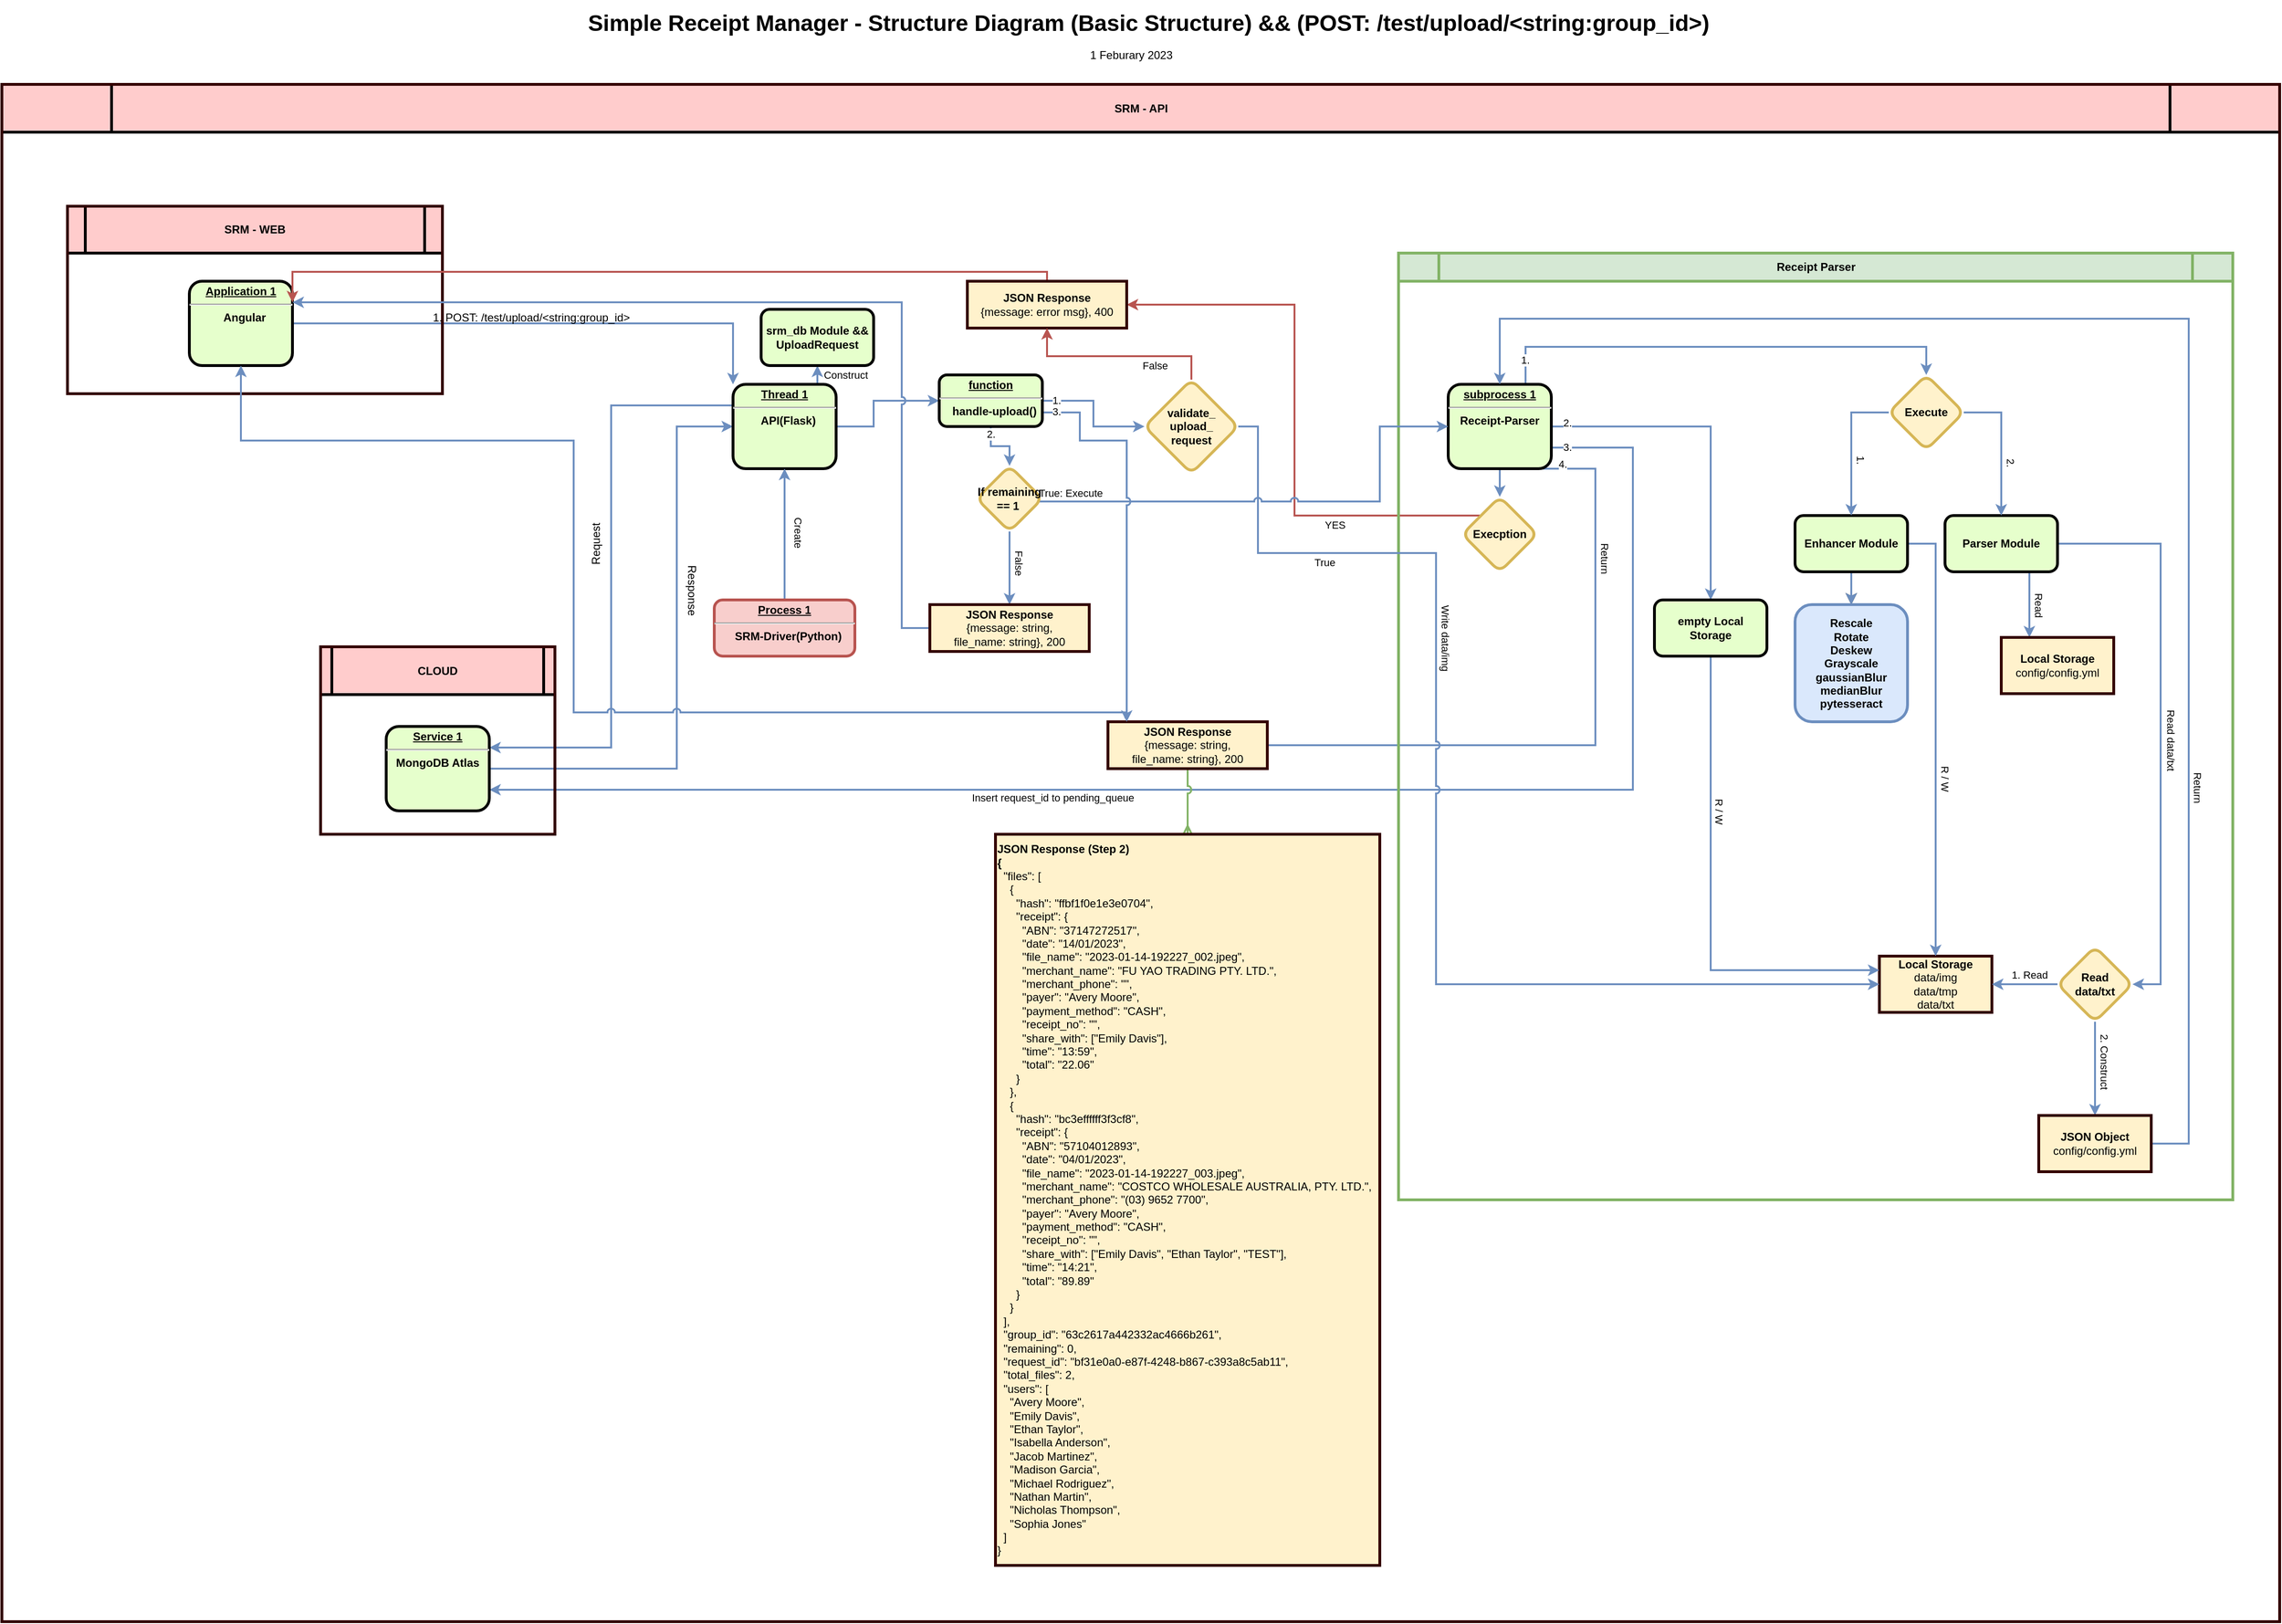 <mxfile version="20.8.10" type="device"><diagram name="Page-1" id="c7558073-3199-34d8-9f00-42111426c3f3"><mxGraphModel dx="3440" dy="1831" grid="1" gridSize="10" guides="1" tooltips="1" connect="1" arrows="1" fold="1" page="1" pageScale="1" pageWidth="1169" pageHeight="827" background="none" math="0" shadow="0"><root><mxCell id="0"/><mxCell id="1" parent="0"/><mxCell id="5" value="SRM - WEB" style="shape=process;whiteSpace=wrap;align=center;verticalAlign=middle;size=0.048;fontStyle=1;strokeWidth=3;fillColor=#FFCCCC" parent="1" vertex="1"><mxGeometry x="20.0" y="390" width="400" height="50" as="geometry"/></mxCell><mxCell id="q2nOmO3v1_4yo8boh6Lj-98" value="SRM - API" style="shape=process;whiteSpace=wrap;align=center;verticalAlign=middle;size=0.048;fontStyle=1;strokeWidth=3;fillColor=#FFCCCC" parent="1" vertex="1"><mxGeometry x="-50" y="260" width="2430" height="51" as="geometry"/></mxCell><mxCell id="q2nOmO3v1_4yo8boh6Lj-163" style="edgeStyle=orthogonalEdgeStyle;rounded=0;orthogonalLoop=1;jettySize=auto;html=1;exitX=0;exitY=0.25;exitDx=0;exitDy=0;entryX=1;entryY=0.25;entryDx=0;entryDy=0;strokeWidth=2;endArrow=classic;endFill=1;fillColor=#dae8fc;strokeColor=#6c8ebf;" parent="1" source="q2nOmO3v1_4yo8boh6Lj-99" target="q2nOmO3v1_4yo8boh6Lj-113" edge="1"><mxGeometry relative="1" as="geometry"/></mxCell><mxCell id="q2nOmO3v1_4yo8boh6Lj-164" style="edgeStyle=orthogonalEdgeStyle;rounded=0;orthogonalLoop=1;jettySize=auto;html=1;entryX=1;entryY=0.5;entryDx=0;entryDy=0;strokeWidth=2;endArrow=none;endFill=0;startArrow=classic;startFill=1;fillColor=#dae8fc;strokeColor=#6c8ebf;" parent="1" source="q2nOmO3v1_4yo8boh6Lj-99" target="q2nOmO3v1_4yo8boh6Lj-113" edge="1"><mxGeometry relative="1" as="geometry"><Array as="points"><mxPoint x="670" y="625"/><mxPoint x="670" y="990"/></Array></mxGeometry></mxCell><mxCell id="CWNgoZiyaP6U-eQjeYsP-79" style="edgeStyle=orthogonalEdgeStyle;rounded=0;jumpStyle=arc;orthogonalLoop=1;jettySize=auto;html=1;entryX=0;entryY=0.5;entryDx=0;entryDy=0;strokeWidth=2;endArrow=classic;endFill=1;fillColor=#dae8fc;strokeColor=#6c8ebf;" edge="1" parent="1" source="q2nOmO3v1_4yo8boh6Lj-99" target="CWNgoZiyaP6U-eQjeYsP-78"><mxGeometry relative="1" as="geometry"><Array as="points"><mxPoint x="880" y="625"/><mxPoint x="880" y="598"/></Array></mxGeometry></mxCell><mxCell id="CWNgoZiyaP6U-eQjeYsP-92" style="edgeStyle=orthogonalEdgeStyle;rounded=0;jumpStyle=arc;orthogonalLoop=1;jettySize=auto;html=1;entryX=0.5;entryY=1;entryDx=0;entryDy=0;strokeWidth=2;endArrow=classic;endFill=1;fillColor=#dae8fc;strokeColor=#6c8ebf;" edge="1" parent="1" source="q2nOmO3v1_4yo8boh6Lj-99" target="CWNgoZiyaP6U-eQjeYsP-91"><mxGeometry relative="1" as="geometry"><Array as="points"><mxPoint x="820" y="560"/></Array></mxGeometry></mxCell><mxCell id="CWNgoZiyaP6U-eQjeYsP-93" value="Construct" style="edgeLabel;html=1;align=center;verticalAlign=middle;resizable=0;points=[];" vertex="1" connectable="0" parent="CWNgoZiyaP6U-eQjeYsP-92"><mxGeometry x="0.218" y="4" relative="1" as="geometry"><mxPoint x="34" y="2" as="offset"/></mxGeometry></mxCell><mxCell id="q2nOmO3v1_4yo8boh6Lj-99" value="&lt;p style=&quot;margin: 0px; margin-top: 4px; text-align: center; text-decoration: underline;&quot;&gt;&lt;strong&gt;Thread 1&lt;br&gt;&lt;/strong&gt;&lt;/p&gt;&lt;hr&gt;&lt;p style=&quot;margin: 0px; margin-left: 8px;&quot;&gt;API(Flask)&lt;/p&gt;" style="verticalAlign=middle;align=center;overflow=fill;fontSize=12;fontFamily=Helvetica;html=1;rounded=1;fontStyle=1;strokeWidth=3;fillColor=#E6FFCC" parent="1" vertex="1"><mxGeometry x="730" y="580" width="110" height="90" as="geometry"/></mxCell><mxCell id="q2nOmO3v1_4yo8boh6Lj-152" value="" style="edgeStyle=orthogonalEdgeStyle;rounded=0;orthogonalLoop=1;jettySize=auto;html=1;strokeWidth=2;endArrow=classic;endFill=1;fillColor=#dae8fc;strokeColor=#6c8ebf;" parent="1" source="q2nOmO3v1_4yo8boh6Lj-100" target="q2nOmO3v1_4yo8boh6Lj-151" edge="1"><mxGeometry relative="1" as="geometry"/></mxCell><mxCell id="q2nOmO3v1_4yo8boh6Lj-186" style="edgeStyle=orthogonalEdgeStyle;rounded=0;orthogonalLoop=1;jettySize=auto;html=1;exitX=0.75;exitY=0;exitDx=0;exitDy=0;strokeWidth=2;startArrow=none;startFill=0;endArrow=classic;endFill=1;fillColor=#dae8fc;strokeColor=#6c8ebf;" parent="1" source="q2nOmO3v1_4yo8boh6Lj-100" target="CWNgoZiyaP6U-eQjeYsP-10" edge="1"><mxGeometry relative="1" as="geometry"><Array as="points"><mxPoint x="1576" y="540"/><mxPoint x="2003" y="540"/></Array></mxGeometry></mxCell><mxCell id="q2nOmO3v1_4yo8boh6Lj-190" value="1." style="edgeLabel;html=1;align=center;verticalAlign=middle;resizable=0;points=[];rotation=90;" parent="q2nOmO3v1_4yo8boh6Lj-186" vertex="1" connectable="0"><mxGeometry x="0.012" y="-2" relative="1" as="geometry"><mxPoint x="146" y="118" as="offset"/></mxGeometry></mxCell><mxCell id="CWNgoZiyaP6U-eQjeYsP-65" value="1." style="edgeLabel;html=1;align=center;verticalAlign=middle;resizable=0;points=[];" vertex="1" connectable="0" parent="q2nOmO3v1_4yo8boh6Lj-186"><mxGeometry x="-0.895" y="1" relative="1" as="geometry"><mxPoint as="offset"/></mxGeometry></mxCell><mxCell id="CWNgoZiyaP6U-eQjeYsP-20" style="edgeStyle=orthogonalEdgeStyle;rounded=0;jumpStyle=arc;orthogonalLoop=1;jettySize=auto;html=1;entryX=0.5;entryY=0;entryDx=0;entryDy=0;strokeWidth=2;fillColor=#dae8fc;strokeColor=#6c8ebf;" edge="1" parent="1" source="q2nOmO3v1_4yo8boh6Lj-100" target="q2nOmO3v1_4yo8boh6Lj-166"><mxGeometry relative="1" as="geometry"/></mxCell><mxCell id="CWNgoZiyaP6U-eQjeYsP-64" value="2." style="edgeLabel;html=1;align=center;verticalAlign=middle;resizable=0;points=[];" vertex="1" connectable="0" parent="CWNgoZiyaP6U-eQjeYsP-20"><mxGeometry x="-0.901" y="4" relative="1" as="geometry"><mxPoint x="-1" as="offset"/></mxGeometry></mxCell><mxCell id="CWNgoZiyaP6U-eQjeYsP-61" style="edgeStyle=orthogonalEdgeStyle;rounded=0;jumpStyle=arc;orthogonalLoop=1;jettySize=auto;html=1;exitX=1;exitY=0.75;exitDx=0;exitDy=0;entryX=1;entryY=0.75;entryDx=0;entryDy=0;strokeWidth=2;fillColor=#dae8fc;strokeColor=#6c8ebf;" edge="1" parent="1" source="q2nOmO3v1_4yo8boh6Lj-100" target="q2nOmO3v1_4yo8boh6Lj-113"><mxGeometry relative="1" as="geometry"><Array as="points"><mxPoint x="1690" y="648"/><mxPoint x="1690" y="1013"/></Array></mxGeometry></mxCell><mxCell id="CWNgoZiyaP6U-eQjeYsP-62" value="Insert request_id to pending_queue" style="edgeLabel;html=1;align=center;verticalAlign=middle;resizable=0;points=[];" vertex="1" connectable="0" parent="CWNgoZiyaP6U-eQjeYsP-61"><mxGeometry x="0.157" y="1" relative="1" as="geometry"><mxPoint x="-104" y="7" as="offset"/></mxGeometry></mxCell><mxCell id="CWNgoZiyaP6U-eQjeYsP-63" value="3." style="edgeLabel;html=1;align=center;verticalAlign=middle;resizable=0;points=[];" vertex="1" connectable="0" parent="CWNgoZiyaP6U-eQjeYsP-61"><mxGeometry x="-0.987" y="2" relative="1" as="geometry"><mxPoint x="6" y="1" as="offset"/></mxGeometry></mxCell><mxCell id="CWNgoZiyaP6U-eQjeYsP-68" style="edgeStyle=orthogonalEdgeStyle;rounded=0;jumpStyle=arc;orthogonalLoop=1;jettySize=auto;html=1;exitX=0.75;exitY=1;exitDx=0;exitDy=0;entryX=1;entryY=0.5;entryDx=0;entryDy=0;strokeWidth=2;fillColor=#dae8fc;strokeColor=#6c8ebf;endArrow=none;endFill=0;" edge="1" parent="1" source="q2nOmO3v1_4yo8boh6Lj-100" target="CWNgoZiyaP6U-eQjeYsP-67"><mxGeometry relative="1" as="geometry"><Array as="points"><mxPoint x="1650" y="670"/><mxPoint x="1650" y="965"/></Array></mxGeometry></mxCell><mxCell id="CWNgoZiyaP6U-eQjeYsP-69" value="4." style="edgeLabel;html=1;align=center;verticalAlign=middle;resizable=0;points=[];" vertex="1" connectable="0" parent="CWNgoZiyaP6U-eQjeYsP-68"><mxGeometry x="-0.916" y="4" relative="1" as="geometry"><mxPoint x="9" y="-1" as="offset"/></mxGeometry></mxCell><mxCell id="CWNgoZiyaP6U-eQjeYsP-85" value="Return" style="edgeLabel;html=1;align=center;verticalAlign=middle;resizable=0;points=[];rotation=90;" vertex="1" connectable="0" parent="CWNgoZiyaP6U-eQjeYsP-68"><mxGeometry x="-0.529" y="-1" relative="1" as="geometry"><mxPoint x="11" as="offset"/></mxGeometry></mxCell><mxCell id="q2nOmO3v1_4yo8boh6Lj-100" value="&lt;p style=&quot;margin: 0px; margin-top: 4px; text-align: center; text-decoration: underline;&quot;&gt;&lt;strong&gt;subprocess 1&lt;br&gt;&lt;/strong&gt;&lt;/p&gt;&lt;hr&gt;Receipt-Parser&lt;p style=&quot;margin: 0px; margin-left: 8px;&quot;&gt;&lt;br&gt;&lt;/p&gt;" style="verticalAlign=middle;align=center;overflow=fill;fontSize=12;fontFamily=Helvetica;html=1;rounded=1;fontStyle=1;strokeWidth=3;fillColor=#E6FFCC" parent="1" vertex="1"><mxGeometry x="1493" y="580" width="110" height="90" as="geometry"/></mxCell><mxCell id="CWNgoZiyaP6U-eQjeYsP-48" style="edgeStyle=orthogonalEdgeStyle;rounded=0;jumpStyle=arc;orthogonalLoop=1;jettySize=auto;html=1;entryX=0.5;entryY=1;entryDx=0;entryDy=0;strokeWidth=2;fillColor=#dae8fc;strokeColor=#6c8ebf;" edge="1" parent="1" source="q2nOmO3v1_4yo8boh6Lj-101" target="q2nOmO3v1_4yo8boh6Lj-99"><mxGeometry relative="1" as="geometry"/></mxCell><mxCell id="CWNgoZiyaP6U-eQjeYsP-49" value="Create" style="edgeLabel;html=1;align=center;verticalAlign=middle;resizable=0;points=[];rotation=90;" vertex="1" connectable="0" parent="CWNgoZiyaP6U-eQjeYsP-48"><mxGeometry x="0.104" y="-3" relative="1" as="geometry"><mxPoint x="12" y="5" as="offset"/></mxGeometry></mxCell><mxCell id="q2nOmO3v1_4yo8boh6Lj-101" value="&lt;p style=&quot;margin: 0px; margin-top: 4px; text-align: center; text-decoration: underline;&quot;&gt;&lt;strong&gt;Process 1&lt;br&gt;&lt;/strong&gt;&lt;/p&gt;&lt;hr&gt;&lt;p style=&quot;margin: 0px; margin-left: 8px;&quot;&gt;SRM-&lt;span style=&quot;background-color: initial;&quot;&gt;Driver(Python)&lt;/span&gt;&lt;/p&gt;" style="verticalAlign=middle;align=center;overflow=fill;fontSize=12;fontFamily=Helvetica;html=1;rounded=1;fontStyle=1;strokeWidth=3;fillColor=#f8cecc;strokeColor=#b85450;" parent="1" vertex="1"><mxGeometry x="710" y="810" width="150" height="60" as="geometry"/></mxCell><mxCell id="q2nOmO3v1_4yo8boh6Lj-111" value="CLOUD" style="shape=process;whiteSpace=wrap;align=center;verticalAlign=middle;size=0.048;fontStyle=1;strokeWidth=3;fillColor=#FFCCCC" parent="1" vertex="1"><mxGeometry x="290" y="860" width="250" height="51" as="geometry"/></mxCell><mxCell id="q2nOmO3v1_4yo8boh6Lj-113" value="&lt;p style=&quot;margin: 0px; margin-top: 4px; text-align: center; text-decoration: underline;&quot;&gt;&lt;strong&gt;Service 1&lt;br&gt;&lt;/strong&gt;&lt;/p&gt;&lt;hr&gt;MongoDB Atlas&lt;p style=&quot;margin: 0px; margin-left: 8px;&quot;&gt;&lt;br&gt;&lt;/p&gt;" style="verticalAlign=middle;align=center;overflow=fill;fontSize=12;fontFamily=Helvetica;html=1;rounded=1;fontStyle=1;strokeWidth=3;fillColor=#E6FFCC" parent="1" vertex="1"><mxGeometry x="360" y="945" width="110" height="90" as="geometry"/></mxCell><mxCell id="q2nOmO3v1_4yo8boh6Lj-120" value="Request" style="text;spacingTop=-5;align=center;rotation=-90;" parent="1" vertex="1"><mxGeometry x="570" y="740.0" width="30" height="20" as="geometry"/></mxCell><mxCell id="q2nOmO3v1_4yo8boh6Lj-121" value="Response" style="text;spacingTop=-5;align=center;rotation=90;" parent="1" vertex="1"><mxGeometry x="670" y="790.0" width="30" height="20" as="geometry"/></mxCell><mxCell id="q2nOmO3v1_4yo8boh6Lj-128" value="Local Storage&lt;br&gt;&lt;span style=&quot;font-weight: normal;&quot;&gt;data/img&lt;br&gt;data/tmp&lt;br&gt;data/txt&lt;/span&gt;" style="whiteSpace=wrap;html=1;fillColor=#fff2cc;rounded=0;fontStyle=1;strokeWidth=3;strokeColor=#330000;" parent="1" vertex="1"><mxGeometry x="1953" y="1190" width="120" height="60" as="geometry"/></mxCell><mxCell id="q2nOmO3v1_4yo8boh6Lj-132" style="edgeStyle=orthogonalEdgeStyle;rounded=0;orthogonalLoop=1;jettySize=auto;html=1;entryX=0;entryY=0;entryDx=0;entryDy=0;strokeWidth=2;fillColor=#dae8fc;strokeColor=#6c8ebf;" parent="1" source="q2nOmO3v1_4yo8boh6Lj-131" target="q2nOmO3v1_4yo8boh6Lj-99" edge="1"><mxGeometry relative="1" as="geometry"><Array as="points"><mxPoint x="730" y="515"/></Array></mxGeometry></mxCell><mxCell id="q2nOmO3v1_4yo8boh6Lj-131" value="&lt;p style=&quot;margin: 0px; margin-top: 4px; text-align: center; text-decoration: underline;&quot;&gt;&lt;strong&gt;Application 1&lt;br&gt;&lt;/strong&gt;&lt;/p&gt;&lt;hr&gt;&lt;p style=&quot;margin: 0px; margin-left: 8px;&quot;&gt;Angular&lt;/p&gt;" style="verticalAlign=middle;align=center;overflow=fill;fontSize=12;fontFamily=Helvetica;html=1;rounded=1;fontStyle=1;strokeWidth=3;fillColor=#E6FFCC" parent="1" vertex="1"><mxGeometry x="150" y="470" width="110" height="90" as="geometry"/></mxCell><mxCell id="q2nOmO3v1_4yo8boh6Lj-140" value="" style="rounded=0;whiteSpace=wrap;html=1;strokeColor=#330000;strokeWidth=3;fillColor=none;" parent="1" vertex="1"><mxGeometry x="20" y="390" width="400" height="200" as="geometry"/></mxCell><mxCell id="q2nOmO3v1_4yo8boh6Lj-141" value="" style="rounded=0;whiteSpace=wrap;html=1;strokeColor=#330000;strokeWidth=3;fillColor=none;" parent="1" vertex="1"><mxGeometry x="-50" y="260" width="2430" height="1640" as="geometry"/></mxCell><mxCell id="q2nOmO3v1_4yo8boh6Lj-142" value="" style="rounded=0;whiteSpace=wrap;html=1;strokeColor=#330000;strokeWidth=3;fillColor=none;" parent="1" vertex="1"><mxGeometry x="290" y="860" width="250" height="200" as="geometry"/></mxCell><mxCell id="q2nOmO3v1_4yo8boh6Lj-143" value="Simple Receipt Manager - Structure Diagram (Basic Structure) &amp;amp;&amp;amp; (POST: /test/upload/&amp;lt;string:group_id&amp;gt;)" style="text;strokeColor=none;fillColor=none;html=1;fontSize=24;fontStyle=1;verticalAlign=middle;align=center;rounded=0;strokeWidth=3;" parent="1" vertex="1"><mxGeometry x="520" y="170" width="1305" height="50" as="geometry"/></mxCell><mxCell id="q2nOmO3v1_4yo8boh6Lj-144" value="1 Feburary 2023" style="text;spacingTop=-5;align=center;rotation=0;" parent="1" vertex="1"><mxGeometry x="1050" y="220" width="210" height="20" as="geometry"/></mxCell><mxCell id="q2nOmO3v1_4yo8boh6Lj-146" value="1. POST: /test/upload/&lt;string:group_id&gt;" style="text;spacingTop=-5;align=center" parent="1" vertex="1"><mxGeometry x="500" y="500.0" width="30" height="20" as="geometry"/></mxCell><mxCell id="CWNgoZiyaP6U-eQjeYsP-24" style="edgeStyle=orthogonalEdgeStyle;rounded=0;jumpStyle=arc;orthogonalLoop=1;jettySize=auto;html=1;exitX=0;exitY=0;exitDx=0;exitDy=0;entryX=1;entryY=0.5;entryDx=0;entryDy=0;strokeWidth=2;fillColor=#f8cecc;strokeColor=#b85450;" edge="1" parent="1" source="q2nOmO3v1_4yo8boh6Lj-151" target="CWNgoZiyaP6U-eQjeYsP-23"><mxGeometry relative="1" as="geometry"/></mxCell><mxCell id="CWNgoZiyaP6U-eQjeYsP-25" value="YES" style="edgeLabel;html=1;align=center;verticalAlign=middle;resizable=0;points=[];rotation=0;" vertex="1" connectable="0" parent="CWNgoZiyaP6U-eQjeYsP-24"><mxGeometry x="-0.667" y="-2" relative="1" as="geometry"><mxPoint x="-56" y="12" as="offset"/></mxGeometry></mxCell><mxCell id="q2nOmO3v1_4yo8boh6Lj-151" value="Execption" style="rhombus;whiteSpace=wrap;html=1;fillColor=#fff2cc;rounded=1;fontStyle=1;strokeWidth=3;strokeColor=#d6b656;" parent="1" vertex="1"><mxGeometry x="1508" y="700" width="80" height="80" as="geometry"/></mxCell><mxCell id="CWNgoZiyaP6U-eQjeYsP-59" style="edgeStyle=orthogonalEdgeStyle;rounded=0;jumpStyle=arc;orthogonalLoop=1;jettySize=auto;html=1;entryX=0;entryY=0.25;entryDx=0;entryDy=0;strokeWidth=2;fillColor=#dae8fc;strokeColor=#6c8ebf;" edge="1" parent="1" source="q2nOmO3v1_4yo8boh6Lj-166" target="q2nOmO3v1_4yo8boh6Lj-128"><mxGeometry relative="1" as="geometry"><Array as="points"><mxPoint x="1773" y="1205"/></Array></mxGeometry></mxCell><mxCell id="q2nOmO3v1_4yo8boh6Lj-166" value="empty Local Storage" style="whiteSpace=wrap;html=1;fillColor=#E6FFCC;rounded=1;fontStyle=1;strokeWidth=3;" parent="1" vertex="1"><mxGeometry x="1713" y="810" width="120" height="60" as="geometry"/></mxCell><mxCell id="q2nOmO3v1_4yo8boh6Lj-180" value="" style="edgeStyle=orthogonalEdgeStyle;rounded=0;orthogonalLoop=1;jettySize=auto;html=1;strokeWidth=2;startArrow=none;startFill=0;endArrow=classic;endFill=1;" parent="1" source="q2nOmO3v1_4yo8boh6Lj-175" target="q2nOmO3v1_4yo8boh6Lj-179" edge="1"><mxGeometry relative="1" as="geometry"/></mxCell><mxCell id="q2nOmO3v1_4yo8boh6Lj-203" value="" style="edgeStyle=orthogonalEdgeStyle;rounded=0;orthogonalLoop=1;jettySize=auto;html=1;strokeWidth=2;startArrow=none;startFill=0;endArrow=classic;endFill=1;fillColor=#dae8fc;strokeColor=#6c8ebf;" parent="1" source="q2nOmO3v1_4yo8boh6Lj-175" target="q2nOmO3v1_4yo8boh6Lj-179" edge="1"><mxGeometry relative="1" as="geometry"/></mxCell><mxCell id="XpoE5LcMATDROXl87Rio-6" style="edgeStyle=orthogonalEdgeStyle;rounded=0;orthogonalLoop=1;jettySize=auto;html=1;exitX=1;exitY=0.5;exitDx=0;exitDy=0;entryX=0.5;entryY=0;entryDx=0;entryDy=0;strokeWidth=2;fillColor=#dae8fc;strokeColor=#6c8ebf;" parent="1" source="q2nOmO3v1_4yo8boh6Lj-175" target="q2nOmO3v1_4yo8boh6Lj-128" edge="1"><mxGeometry relative="1" as="geometry"/></mxCell><mxCell id="q2nOmO3v1_4yo8boh6Lj-175" value="Enhancer Module" style="whiteSpace=wrap;html=1;fillColor=#E6FFCC;rounded=1;fontStyle=1;strokeWidth=3;" parent="1" vertex="1"><mxGeometry x="1863" y="720" width="120" height="60" as="geometry"/></mxCell><mxCell id="q2nOmO3v1_4yo8boh6Lj-179" value="Rescale&lt;br&gt;Rotate&lt;br&gt;Deskew&lt;br&gt;Grayscale&lt;br&gt;gaussianBlur&lt;br&gt;medianBlur&lt;br&gt;pytesseract" style="whiteSpace=wrap;html=1;fillColor=#dae8fc;rounded=1;fontStyle=1;strokeWidth=3;strokeColor=#6c8ebf;" parent="1" vertex="1"><mxGeometry x="1863" y="815" width="120" height="125" as="geometry"/></mxCell><mxCell id="q2nOmO3v1_4yo8boh6Lj-197" style="edgeStyle=orthogonalEdgeStyle;rounded=0;orthogonalLoop=1;jettySize=auto;html=1;exitX=0.75;exitY=1;exitDx=0;exitDy=0;entryX=0.25;entryY=0;entryDx=0;entryDy=0;strokeWidth=2;startArrow=none;startFill=0;endArrow=classic;endFill=1;fillColor=#dae8fc;strokeColor=#6c8ebf;" parent="1" source="q2nOmO3v1_4yo8boh6Lj-183" target="q2nOmO3v1_4yo8boh6Lj-193" edge="1"><mxGeometry relative="1" as="geometry"/></mxCell><mxCell id="q2nOmO3v1_4yo8boh6Lj-198" value="Read" style="edgeLabel;html=1;align=center;verticalAlign=middle;resizable=0;points=[];rotation=90;" parent="q2nOmO3v1_4yo8boh6Lj-197" vertex="1" connectable="0"><mxGeometry x="-0.058" relative="1" as="geometry"><mxPoint x="10" y="2" as="offset"/></mxGeometry></mxCell><mxCell id="XpoE5LcMATDROXl87Rio-7" style="edgeStyle=orthogonalEdgeStyle;rounded=0;orthogonalLoop=1;jettySize=auto;html=1;entryX=1;entryY=0.5;entryDx=0;entryDy=0;strokeWidth=2;fillColor=#dae8fc;strokeColor=#6c8ebf;" parent="1" source="q2nOmO3v1_4yo8boh6Lj-183" target="CWNgoZiyaP6U-eQjeYsP-6" edge="1"><mxGeometry relative="1" as="geometry"><Array as="points"><mxPoint x="2253" y="750"/><mxPoint x="2253" y="1220"/></Array></mxGeometry></mxCell><mxCell id="q2nOmO3v1_4yo8boh6Lj-183" value="Parser Module" style="whiteSpace=wrap;html=1;fillColor=#E6FFCC;rounded=1;fontStyle=1;strokeWidth=3;" parent="1" vertex="1"><mxGeometry x="2023" y="720" width="120" height="60" as="geometry"/></mxCell><mxCell id="q2nOmO3v1_4yo8boh6Lj-192" value="Receipt Parser" style="shape=process;whiteSpace=wrap;align=center;verticalAlign=middle;size=0.048;fontStyle=1;strokeWidth=3;fillColor=#d5e8d4;strokeColor=#82b366;" parent="1" vertex="1"><mxGeometry x="1440" y="440" width="890" height="30" as="geometry"/></mxCell><mxCell id="q2nOmO3v1_4yo8boh6Lj-193" value="Local Storage&lt;br&gt;&lt;span style=&quot;font-weight: 400;&quot;&gt;config/config.yml&lt;/span&gt;" style="whiteSpace=wrap;html=1;fillColor=#fff2cc;rounded=0;fontStyle=1;strokeWidth=3;strokeColor=#330000;" parent="1" vertex="1"><mxGeometry x="2083" y="850" width="120" height="60" as="geometry"/></mxCell><mxCell id="q2nOmO3v1_4yo8boh6Lj-201" value="R / W" style="edgeLabel;html=1;align=center;verticalAlign=middle;resizable=0;points=[];rotation=90;" parent="1" vertex="1" connectable="0"><mxGeometry x="2023" y="1000" as="geometry"/></mxCell><mxCell id="q2nOmO3v1_4yo8boh6Lj-204" value="" style="rounded=0;whiteSpace=wrap;html=1;strokeColor=#82b366;strokeWidth=3;fillColor=none;" parent="1" vertex="1"><mxGeometry x="1440" y="440" width="890" height="1010" as="geometry"/></mxCell><mxCell id="XpoE5LcMATDROXl87Rio-8" value="Read data/txt" style="edgeLabel;html=1;align=center;verticalAlign=middle;resizable=0;points=[];rotation=90;" parent="1" vertex="1" connectable="0"><mxGeometry x="2263" y="967" as="geometry"><mxPoint x="-8" y="-1.0" as="offset"/></mxGeometry></mxCell><mxCell id="CWNgoZiyaP6U-eQjeYsP-7" style="edgeStyle=orthogonalEdgeStyle;rounded=0;orthogonalLoop=1;jettySize=auto;html=1;entryX=1;entryY=0.5;entryDx=0;entryDy=0;fillColor=#dae8fc;strokeColor=#6c8ebf;strokeWidth=2;" edge="1" parent="1" source="CWNgoZiyaP6U-eQjeYsP-6" target="q2nOmO3v1_4yo8boh6Lj-128"><mxGeometry relative="1" as="geometry"/></mxCell><mxCell id="CWNgoZiyaP6U-eQjeYsP-8" value="1. Read" style="edgeLabel;html=1;align=center;verticalAlign=middle;resizable=0;points=[];" vertex="1" connectable="0" parent="CWNgoZiyaP6U-eQjeYsP-7"><mxGeometry x="0.071" y="-2" relative="1" as="geometry"><mxPoint x="7" y="-8" as="offset"/></mxGeometry></mxCell><mxCell id="CWNgoZiyaP6U-eQjeYsP-15" style="edgeStyle=orthogonalEdgeStyle;rounded=0;jumpStyle=arc;orthogonalLoop=1;jettySize=auto;html=1;entryX=0.5;entryY=0;entryDx=0;entryDy=0;strokeWidth=2;fillColor=#dae8fc;strokeColor=#6c8ebf;" edge="1" parent="1" source="CWNgoZiyaP6U-eQjeYsP-6" target="CWNgoZiyaP6U-eQjeYsP-14"><mxGeometry relative="1" as="geometry"/></mxCell><mxCell id="CWNgoZiyaP6U-eQjeYsP-6" value="Read&lt;br&gt;data/txt" style="rhombus;whiteSpace=wrap;html=1;fillColor=#fff2cc;rounded=1;fontStyle=1;strokeWidth=3;strokeColor=#d6b656;" vertex="1" parent="1"><mxGeometry x="2143" y="1180" width="80" height="80" as="geometry"/></mxCell><mxCell id="CWNgoZiyaP6U-eQjeYsP-11" style="edgeStyle=orthogonalEdgeStyle;rounded=0;jumpStyle=arc;orthogonalLoop=1;jettySize=auto;html=1;entryX=0.5;entryY=0;entryDx=0;entryDy=0;strokeWidth=2;fillColor=#dae8fc;strokeColor=#6c8ebf;" edge="1" parent="1" source="CWNgoZiyaP6U-eQjeYsP-10" target="q2nOmO3v1_4yo8boh6Lj-175"><mxGeometry relative="1" as="geometry"><Array as="points"><mxPoint x="1923" y="610"/></Array></mxGeometry></mxCell><mxCell id="CWNgoZiyaP6U-eQjeYsP-12" style="edgeStyle=orthogonalEdgeStyle;rounded=0;jumpStyle=arc;orthogonalLoop=1;jettySize=auto;html=1;exitX=1;exitY=0.5;exitDx=0;exitDy=0;strokeWidth=2;fillColor=#dae8fc;strokeColor=#6c8ebf;" edge="1" parent="1" source="CWNgoZiyaP6U-eQjeYsP-10" target="q2nOmO3v1_4yo8boh6Lj-183"><mxGeometry relative="1" as="geometry"/></mxCell><mxCell id="CWNgoZiyaP6U-eQjeYsP-10" value="Execute" style="rhombus;whiteSpace=wrap;html=1;fillColor=#fff2cc;rounded=1;fontStyle=1;strokeWidth=3;strokeColor=#d6b656;" vertex="1" parent="1"><mxGeometry x="1963" y="570" width="80" height="80" as="geometry"/></mxCell><mxCell id="CWNgoZiyaP6U-eQjeYsP-13" value="2." style="edgeLabel;html=1;align=center;verticalAlign=middle;resizable=0;points=[];rotation=90;" vertex="1" connectable="0" parent="1"><mxGeometry x="2093" y="665" as="geometry"><mxPoint x="-2" y="-1.225e-16" as="offset"/></mxGeometry></mxCell><mxCell id="CWNgoZiyaP6U-eQjeYsP-17" style="edgeStyle=orthogonalEdgeStyle;rounded=0;jumpStyle=arc;orthogonalLoop=1;jettySize=auto;html=1;entryX=0.5;entryY=0;entryDx=0;entryDy=0;strokeWidth=2;fillColor=#dae8fc;strokeColor=#6c8ebf;" edge="1" parent="1" source="CWNgoZiyaP6U-eQjeYsP-14" target="q2nOmO3v1_4yo8boh6Lj-100"><mxGeometry relative="1" as="geometry"><Array as="points"><mxPoint x="2283" y="1390"/><mxPoint x="2283" y="510"/><mxPoint x="1548" y="510"/></Array></mxGeometry></mxCell><mxCell id="CWNgoZiyaP6U-eQjeYsP-18" value="Return" style="edgeLabel;html=1;align=center;verticalAlign=middle;resizable=0;points=[];rotation=90;" vertex="1" connectable="0" parent="CWNgoZiyaP6U-eQjeYsP-17"><mxGeometry x="-0.515" y="-3" relative="1" as="geometry"><mxPoint x="7" y="-2" as="offset"/></mxGeometry></mxCell><mxCell id="CWNgoZiyaP6U-eQjeYsP-14" value="JSON Object&lt;br&gt;&lt;span style=&quot;font-weight: 400;&quot;&gt;config/config.yml&lt;/span&gt;" style="whiteSpace=wrap;html=1;fillColor=#fff2cc;rounded=0;fontStyle=1;strokeWidth=3;strokeColor=#330000;" vertex="1" parent="1"><mxGeometry x="2123" y="1360" width="120" height="60" as="geometry"/></mxCell><mxCell id="CWNgoZiyaP6U-eQjeYsP-16" value="2. Construct" style="edgeLabel;html=1;align=center;verticalAlign=middle;resizable=0;points=[];rotation=90;" vertex="1" connectable="0" parent="1"><mxGeometry x="2203" y="1300" as="geometry"><mxPoint x="2.0" y="10" as="offset"/></mxGeometry></mxCell><mxCell id="CWNgoZiyaP6U-eQjeYsP-43" style="edgeStyle=orthogonalEdgeStyle;rounded=0;jumpStyle=arc;orthogonalLoop=1;jettySize=auto;html=1;strokeWidth=2;fillColor=#f8cecc;strokeColor=#b85450;entryX=1;entryY=0.25;entryDx=0;entryDy=0;" edge="1" parent="1" source="CWNgoZiyaP6U-eQjeYsP-23" target="q2nOmO3v1_4yo8boh6Lj-131"><mxGeometry relative="1" as="geometry"><Array as="points"><mxPoint x="1065" y="460"/><mxPoint x="260" y="460"/></Array></mxGeometry></mxCell><mxCell id="CWNgoZiyaP6U-eQjeYsP-23" value="JSON Response&lt;br&gt;&lt;span style=&quot;font-weight: normal;&quot;&gt;{message: error msg}, 400&lt;/span&gt;" style="whiteSpace=wrap;html=1;fillColor=#fff2cc;rounded=0;fontStyle=1;strokeWidth=3;strokeColor=#330000;" vertex="1" parent="1"><mxGeometry x="980" y="470" width="170" height="50" as="geometry"/></mxCell><mxCell id="CWNgoZiyaP6U-eQjeYsP-36" style="edgeStyle=orthogonalEdgeStyle;rounded=0;jumpStyle=arc;orthogonalLoop=1;jettySize=auto;html=1;strokeWidth=2;exitX=0.5;exitY=0;exitDx=0;exitDy=0;fillColor=#f8cecc;strokeColor=#b85450;entryX=0.5;entryY=1;entryDx=0;entryDy=0;" edge="1" parent="1" source="CWNgoZiyaP6U-eQjeYsP-34" target="CWNgoZiyaP6U-eQjeYsP-23"><mxGeometry relative="1" as="geometry"><Array as="points"><mxPoint x="1219" y="550"/><mxPoint x="1065" y="550"/></Array></mxGeometry></mxCell><mxCell id="CWNgoZiyaP6U-eQjeYsP-37" value="False" style="edgeLabel;html=1;align=center;verticalAlign=middle;resizable=0;points=[];rotation=0;" vertex="1" connectable="0" parent="CWNgoZiyaP6U-eQjeYsP-36"><mxGeometry x="-0.499" y="1" relative="1" as="geometry"><mxPoint x="-12" y="9" as="offset"/></mxGeometry></mxCell><mxCell id="CWNgoZiyaP6U-eQjeYsP-38" style="edgeStyle=orthogonalEdgeStyle;rounded=0;jumpStyle=arc;orthogonalLoop=1;jettySize=auto;html=1;entryX=0;entryY=0.5;entryDx=0;entryDy=0;strokeWidth=2;fillColor=#dae8fc;strokeColor=#6c8ebf;" edge="1" parent="1" source="CWNgoZiyaP6U-eQjeYsP-34" target="q2nOmO3v1_4yo8boh6Lj-128"><mxGeometry relative="1" as="geometry"><Array as="points"><mxPoint x="1290" y="625"/><mxPoint x="1290" y="760"/><mxPoint x="1480" y="760"/><mxPoint x="1480" y="1220"/></Array></mxGeometry></mxCell><mxCell id="CWNgoZiyaP6U-eQjeYsP-39" value="Write data/img" style="edgeLabel;html=1;align=center;verticalAlign=middle;resizable=0;points=[];rotation=90;" vertex="1" connectable="0" parent="CWNgoZiyaP6U-eQjeYsP-38"><mxGeometry x="-0.292" y="3" relative="1" as="geometry"><mxPoint x="7" y="-17" as="offset"/></mxGeometry></mxCell><mxCell id="CWNgoZiyaP6U-eQjeYsP-41" value="True" style="edgeLabel;html=1;align=center;verticalAlign=middle;resizable=0;points=[];" vertex="1" connectable="0" parent="CWNgoZiyaP6U-eQjeYsP-38"><mxGeometry x="-0.878" y="5" relative="1" as="geometry"><mxPoint x="66" y="88" as="offset"/></mxGeometry></mxCell><mxCell id="CWNgoZiyaP6U-eQjeYsP-34" value="validate_&lt;br&gt;upload_&lt;br&gt;request" style="rhombus;whiteSpace=wrap;html=1;fillColor=#fff2cc;rounded=1;fontStyle=1;strokeWidth=3;strokeColor=#d6b656;" vertex="1" parent="1"><mxGeometry x="1169" y="575" width="100" height="100" as="geometry"/></mxCell><mxCell id="CWNgoZiyaP6U-eQjeYsP-50" style="edgeStyle=orthogonalEdgeStyle;rounded=0;jumpStyle=arc;orthogonalLoop=1;jettySize=auto;html=1;strokeWidth=2;fillColor=#dae8fc;strokeColor=#6c8ebf;" edge="1" parent="1" source="CWNgoZiyaP6U-eQjeYsP-45" target="q2nOmO3v1_4yo8boh6Lj-100"><mxGeometry relative="1" as="geometry"><Array as="points"><mxPoint x="1420" y="705"/><mxPoint x="1420" y="625"/></Array></mxGeometry></mxCell><mxCell id="CWNgoZiyaP6U-eQjeYsP-51" value="True: Execute" style="edgeLabel;html=1;align=center;verticalAlign=middle;resizable=0;points=[];" vertex="1" connectable="0" parent="CWNgoZiyaP6U-eQjeYsP-50"><mxGeometry x="-0.671" y="-3" relative="1" as="geometry"><mxPoint x="-52" y="-12" as="offset"/></mxGeometry></mxCell><mxCell id="CWNgoZiyaP6U-eQjeYsP-53" style="edgeStyle=orthogonalEdgeStyle;rounded=0;jumpStyle=arc;orthogonalLoop=1;jettySize=auto;html=1;strokeWidth=2;fillColor=#dae8fc;strokeColor=#6c8ebf;" edge="1" parent="1" source="CWNgoZiyaP6U-eQjeYsP-45" target="CWNgoZiyaP6U-eQjeYsP-52"><mxGeometry relative="1" as="geometry"/></mxCell><mxCell id="CWNgoZiyaP6U-eQjeYsP-45" value="If remaining == 1&amp;nbsp;" style="rhombus;whiteSpace=wrap;html=1;fillColor=#fff2cc;rounded=1;fontStyle=1;strokeWidth=3;strokeColor=#d6b656;" vertex="1" parent="1"><mxGeometry x="990" y="667" width="70" height="70" as="geometry"/></mxCell><mxCell id="CWNgoZiyaP6U-eQjeYsP-57" style="edgeStyle=orthogonalEdgeStyle;rounded=0;jumpStyle=arc;orthogonalLoop=1;jettySize=auto;html=1;entryX=1;entryY=0.25;entryDx=0;entryDy=0;strokeWidth=2;fillColor=#dae8fc;strokeColor=#6c8ebf;" edge="1" parent="1" source="CWNgoZiyaP6U-eQjeYsP-52" target="q2nOmO3v1_4yo8boh6Lj-131"><mxGeometry relative="1" as="geometry"><Array as="points"><mxPoint x="910" y="840"/><mxPoint x="910" y="493"/></Array></mxGeometry></mxCell><mxCell id="CWNgoZiyaP6U-eQjeYsP-52" value="JSON Response&lt;br&gt;&lt;span style=&quot;font-weight: normal;&quot;&gt;{message: string,&lt;br&gt;file_name: string}, 200&lt;/span&gt;" style="whiteSpace=wrap;html=1;fillColor=#fff2cc;rounded=0;fontStyle=1;strokeWidth=3;strokeColor=#330000;" vertex="1" parent="1"><mxGeometry x="940" y="815" width="170" height="50" as="geometry"/></mxCell><mxCell id="CWNgoZiyaP6U-eQjeYsP-54" value="False" style="edgeLabel;html=1;align=center;verticalAlign=middle;resizable=0;points=[];rotation=90;" vertex="1" connectable="0" parent="1"><mxGeometry x="1035" y="770" as="geometry"/></mxCell><mxCell id="CWNgoZiyaP6U-eQjeYsP-60" value="R / W" style="edgeLabel;html=1;align=center;verticalAlign=middle;resizable=0;points=[];rotation=90;" vertex="1" connectable="0" parent="1"><mxGeometry x="1782" y="1035" as="geometry"/></mxCell><mxCell id="CWNgoZiyaP6U-eQjeYsP-73" style="edgeStyle=orthogonalEdgeStyle;rounded=0;jumpStyle=arc;orthogonalLoop=1;jettySize=auto;html=1;strokeWidth=2;fillColor=#d5e8d4;strokeColor=#82b366;endArrow=ERmany;endFill=0;" edge="1" parent="1" source="CWNgoZiyaP6U-eQjeYsP-67" target="CWNgoZiyaP6U-eQjeYsP-72"><mxGeometry relative="1" as="geometry"><Array as="points"><mxPoint x="1250" y="1090"/><mxPoint x="1250" y="1090"/></Array></mxGeometry></mxCell><mxCell id="CWNgoZiyaP6U-eQjeYsP-88" style="edgeStyle=orthogonalEdgeStyle;rounded=0;jumpStyle=arc;orthogonalLoop=1;jettySize=auto;html=1;exitX=0.109;exitY=-0.08;exitDx=0;exitDy=0;entryX=0.5;entryY=1;entryDx=0;entryDy=0;strokeWidth=2;endArrow=classic;endFill=1;fillColor=#dae8fc;strokeColor=#6c8ebf;exitPerimeter=0;" edge="1" parent="1" source="CWNgoZiyaP6U-eQjeYsP-67" target="q2nOmO3v1_4yo8boh6Lj-131"><mxGeometry relative="1" as="geometry"><Array as="points"><mxPoint x="1149" y="930"/><mxPoint x="560" y="930"/><mxPoint x="560" y="640"/><mxPoint x="205" y="640"/></Array></mxGeometry></mxCell><mxCell id="CWNgoZiyaP6U-eQjeYsP-67" value="JSON Response&lt;br&gt;&lt;span style=&quot;font-weight: normal;&quot;&gt;{message: string,&lt;br&gt;file_name: string}, 200&lt;/span&gt;" style="whiteSpace=wrap;html=1;fillColor=#fff2cc;rounded=0;fontStyle=1;strokeWidth=3;strokeColor=#330000;" vertex="1" parent="1"><mxGeometry x="1130" y="940" width="170" height="50" as="geometry"/></mxCell><mxCell id="CWNgoZiyaP6U-eQjeYsP-72" value="JSON Response (Step 2)&lt;br&gt;{&lt;br style=&quot;border-color: var(--border-color); font-weight: 400;&quot;&gt;&lt;span style=&quot;font-weight: 400;&quot;&gt;&amp;nbsp; &quot;files&quot;: [&lt;/span&gt;&lt;br style=&quot;border-color: var(--border-color); font-weight: 400;&quot;&gt;&lt;span style=&quot;font-weight: 400;&quot;&gt;&amp;nbsp; &amp;nbsp; {&lt;/span&gt;&lt;br style=&quot;border-color: var(--border-color); font-weight: 400;&quot;&gt;&lt;span style=&quot;font-weight: 400;&quot;&gt;&amp;nbsp; &amp;nbsp; &amp;nbsp; &quot;hash&quot;: &quot;ffbf1f0e1e3e0704&quot;,&lt;/span&gt;&lt;br style=&quot;border-color: var(--border-color); font-weight: 400;&quot;&gt;&lt;span style=&quot;font-weight: 400;&quot;&gt;&amp;nbsp; &amp;nbsp; &amp;nbsp; &quot;receipt&quot;: {&lt;/span&gt;&lt;br style=&quot;border-color: var(--border-color); font-weight: 400;&quot;&gt;&lt;span style=&quot;font-weight: 400;&quot;&gt;&amp;nbsp; &amp;nbsp; &amp;nbsp; &amp;nbsp; &quot;ABN&quot;: &quot;37147272517&quot;,&lt;/span&gt;&lt;br style=&quot;border-color: var(--border-color); font-weight: 400;&quot;&gt;&lt;span style=&quot;font-weight: 400;&quot;&gt;&amp;nbsp; &amp;nbsp; &amp;nbsp; &amp;nbsp; &quot;date&quot;: &quot;14/01/2023&quot;,&lt;/span&gt;&lt;br style=&quot;border-color: var(--border-color); font-weight: 400;&quot;&gt;&lt;span style=&quot;font-weight: 400;&quot;&gt;&amp;nbsp; &amp;nbsp; &amp;nbsp; &amp;nbsp; &quot;file_name&quot;: &quot;2023-01-14-192227_002.jpeg&quot;,&lt;/span&gt;&lt;br style=&quot;border-color: var(--border-color); font-weight: 400;&quot;&gt;&lt;span style=&quot;font-weight: 400;&quot;&gt;&amp;nbsp; &amp;nbsp; &amp;nbsp; &amp;nbsp; &quot;merchant_name&quot;: &quot;FU YAO TRADING PTY. LTD.&quot;,&lt;/span&gt;&lt;br style=&quot;border-color: var(--border-color); font-weight: 400;&quot;&gt;&lt;span style=&quot;font-weight: 400;&quot;&gt;&amp;nbsp; &amp;nbsp; &amp;nbsp; &amp;nbsp; &quot;merchant_phone&quot;: &quot;&quot;,&lt;/span&gt;&lt;br style=&quot;border-color: var(--border-color); font-weight: 400;&quot;&gt;&lt;span style=&quot;font-weight: 400;&quot;&gt;&amp;nbsp; &amp;nbsp; &amp;nbsp; &amp;nbsp; &quot;payer&quot;: &quot;Avery Moore&quot;,&lt;/span&gt;&lt;br style=&quot;border-color: var(--border-color); font-weight: 400;&quot;&gt;&lt;span style=&quot;font-weight: 400;&quot;&gt;&amp;nbsp; &amp;nbsp; &amp;nbsp; &amp;nbsp; &quot;payment_method&quot;: &quot;CASH&quot;,&lt;/span&gt;&lt;br style=&quot;border-color: var(--border-color); font-weight: 400;&quot;&gt;&lt;span style=&quot;font-weight: 400;&quot;&gt;&amp;nbsp; &amp;nbsp; &amp;nbsp; &amp;nbsp; &quot;receipt_no&quot;: &quot;&quot;,&lt;/span&gt;&lt;br style=&quot;border-color: var(--border-color); font-weight: 400;&quot;&gt;&lt;span style=&quot;font-weight: 400;&quot;&gt;&amp;nbsp; &amp;nbsp; &amp;nbsp; &amp;nbsp; &quot;share_with&quot;: [&quot;Emily Davis&quot;],&lt;/span&gt;&lt;br style=&quot;border-color: var(--border-color); font-weight: 400;&quot;&gt;&lt;span style=&quot;font-weight: 400;&quot;&gt;&amp;nbsp; &amp;nbsp; &amp;nbsp; &amp;nbsp; &quot;time&quot;: &quot;13:59&quot;,&lt;/span&gt;&lt;br style=&quot;border-color: var(--border-color); font-weight: 400;&quot;&gt;&lt;span style=&quot;font-weight: 400;&quot;&gt;&amp;nbsp; &amp;nbsp; &amp;nbsp; &amp;nbsp; &quot;total&quot;: &quot;22.06&quot;&lt;/span&gt;&lt;br style=&quot;border-color: var(--border-color); font-weight: 400;&quot;&gt;&lt;span style=&quot;font-weight: 400;&quot;&gt;&amp;nbsp; &amp;nbsp; &amp;nbsp; }&lt;/span&gt;&lt;br style=&quot;border-color: var(--border-color); font-weight: 400;&quot;&gt;&lt;span style=&quot;font-weight: 400;&quot;&gt;&amp;nbsp; &amp;nbsp; },&lt;/span&gt;&lt;br style=&quot;border-color: var(--border-color); font-weight: 400;&quot;&gt;&lt;span style=&quot;font-weight: 400;&quot;&gt;&amp;nbsp; &amp;nbsp; {&lt;/span&gt;&lt;br style=&quot;border-color: var(--border-color); font-weight: 400;&quot;&gt;&lt;span style=&quot;font-weight: 400;&quot;&gt;&amp;nbsp; &amp;nbsp; &amp;nbsp; &quot;hash&quot;: &quot;bc3effffff3f3cf8&quot;,&lt;/span&gt;&lt;br style=&quot;border-color: var(--border-color); font-weight: 400;&quot;&gt;&lt;span style=&quot;font-weight: 400;&quot;&gt;&amp;nbsp; &amp;nbsp; &amp;nbsp; &quot;receipt&quot;: {&lt;/span&gt;&lt;br style=&quot;border-color: var(--border-color); font-weight: 400;&quot;&gt;&lt;span style=&quot;font-weight: 400;&quot;&gt;&amp;nbsp; &amp;nbsp; &amp;nbsp; &amp;nbsp; &quot;ABN&quot;: &quot;57104012893&quot;,&lt;/span&gt;&lt;br style=&quot;border-color: var(--border-color); font-weight: 400;&quot;&gt;&lt;span style=&quot;font-weight: 400;&quot;&gt;&amp;nbsp; &amp;nbsp; &amp;nbsp; &amp;nbsp; &quot;date&quot;: &quot;04/01/2023&quot;,&lt;/span&gt;&lt;br style=&quot;border-color: var(--border-color); font-weight: 400;&quot;&gt;&lt;span style=&quot;font-weight: 400;&quot;&gt;&amp;nbsp; &amp;nbsp; &amp;nbsp; &amp;nbsp; &quot;file_name&quot;: &quot;2023-01-14-192227_003.jpeg&quot;,&lt;/span&gt;&lt;br style=&quot;border-color: var(--border-color); font-weight: 400;&quot;&gt;&lt;span style=&quot;font-weight: 400;&quot;&gt;&amp;nbsp; &amp;nbsp; &amp;nbsp; &amp;nbsp; &quot;merchant_name&quot;: &quot;COSTCO WHOLESALE AUSTRALIA, PTY. LTD.&quot;,&lt;/span&gt;&lt;br style=&quot;border-color: var(--border-color); font-weight: 400;&quot;&gt;&lt;span style=&quot;font-weight: 400;&quot;&gt;&amp;nbsp; &amp;nbsp; &amp;nbsp; &amp;nbsp; &quot;merchant_phone&quot;: &quot;(03) 9652 7700&quot;,&lt;/span&gt;&lt;br style=&quot;border-color: var(--border-color); font-weight: 400;&quot;&gt;&lt;span style=&quot;font-weight: 400;&quot;&gt;&amp;nbsp; &amp;nbsp; &amp;nbsp; &amp;nbsp; &quot;payer&quot;: &quot;Avery Moore&quot;,&lt;/span&gt;&lt;br style=&quot;border-color: var(--border-color); font-weight: 400;&quot;&gt;&lt;span style=&quot;font-weight: 400;&quot;&gt;&amp;nbsp; &amp;nbsp; &amp;nbsp; &amp;nbsp; &quot;payment_method&quot;: &quot;CASH&quot;,&lt;/span&gt;&lt;br style=&quot;border-color: var(--border-color); font-weight: 400;&quot;&gt;&lt;span style=&quot;font-weight: 400;&quot;&gt;&amp;nbsp; &amp;nbsp; &amp;nbsp; &amp;nbsp; &quot;receipt_no&quot;: &quot;&quot;,&lt;/span&gt;&lt;br style=&quot;border-color: var(--border-color); font-weight: 400;&quot;&gt;&lt;span style=&quot;font-weight: 400;&quot;&gt;&amp;nbsp; &amp;nbsp; &amp;nbsp; &amp;nbsp; &quot;share_with&quot;: [&quot;Emily Davis&quot;, &quot;Ethan Taylor&quot;, &quot;TEST&quot;],&lt;/span&gt;&lt;br style=&quot;border-color: var(--border-color); font-weight: 400;&quot;&gt;&lt;span style=&quot;font-weight: 400;&quot;&gt;&amp;nbsp; &amp;nbsp; &amp;nbsp; &amp;nbsp; &quot;time&quot;: &quot;14:21&quot;,&lt;/span&gt;&lt;br style=&quot;border-color: var(--border-color); font-weight: 400;&quot;&gt;&lt;span style=&quot;font-weight: 400;&quot;&gt;&amp;nbsp; &amp;nbsp; &amp;nbsp; &amp;nbsp; &quot;total&quot;: &quot;89.89&quot;&lt;/span&gt;&lt;br style=&quot;border-color: var(--border-color); font-weight: 400;&quot;&gt;&lt;span style=&quot;font-weight: 400;&quot;&gt;&amp;nbsp; &amp;nbsp; &amp;nbsp; }&lt;/span&gt;&lt;br style=&quot;border-color: var(--border-color); font-weight: 400;&quot;&gt;&lt;span style=&quot;font-weight: 400;&quot;&gt;&amp;nbsp; &amp;nbsp; }&lt;/span&gt;&lt;br style=&quot;border-color: var(--border-color); font-weight: 400;&quot;&gt;&lt;span style=&quot;font-weight: 400;&quot;&gt;&amp;nbsp; ],&lt;/span&gt;&lt;br style=&quot;border-color: var(--border-color); font-weight: 400;&quot;&gt;&lt;span style=&quot;font-weight: 400;&quot;&gt;&amp;nbsp; &quot;group_id&quot;: &quot;63c2617a442332ac4666b261&quot;,&lt;/span&gt;&lt;br style=&quot;border-color: var(--border-color); font-weight: 400;&quot;&gt;&lt;span style=&quot;font-weight: 400;&quot;&gt;&amp;nbsp; &quot;remaining&quot;: 0,&lt;/span&gt;&lt;br style=&quot;border-color: var(--border-color); font-weight: 400;&quot;&gt;&lt;span style=&quot;font-weight: 400;&quot;&gt;&amp;nbsp; &quot;request_id&quot;: &quot;bf31e0a0-e87f-4248-b867-c393a8c5ab11&quot;,&lt;/span&gt;&lt;br style=&quot;border-color: var(--border-color); font-weight: 400;&quot;&gt;&lt;span style=&quot;font-weight: 400;&quot;&gt;&amp;nbsp; &quot;total_files&quot;: 2,&lt;/span&gt;&lt;br style=&quot;border-color: var(--border-color); font-weight: 400;&quot;&gt;&lt;span style=&quot;font-weight: 400;&quot;&gt;&amp;nbsp; &quot;users&quot;: [&lt;/span&gt;&lt;br style=&quot;border-color: var(--border-color); font-weight: 400;&quot;&gt;&lt;span style=&quot;font-weight: 400;&quot;&gt;&amp;nbsp; &amp;nbsp; &quot;Avery Moore&quot;,&lt;/span&gt;&lt;br style=&quot;border-color: var(--border-color); font-weight: 400;&quot;&gt;&lt;span style=&quot;font-weight: 400;&quot;&gt;&amp;nbsp; &amp;nbsp; &quot;Emily Davis&quot;,&lt;/span&gt;&lt;br style=&quot;border-color: var(--border-color); font-weight: 400;&quot;&gt;&lt;span style=&quot;font-weight: 400;&quot;&gt;&amp;nbsp; &amp;nbsp; &quot;Ethan Taylor&quot;,&lt;/span&gt;&lt;br style=&quot;border-color: var(--border-color); font-weight: 400;&quot;&gt;&lt;span style=&quot;font-weight: 400;&quot;&gt;&amp;nbsp; &amp;nbsp; &quot;Isabella Anderson&quot;,&lt;/span&gt;&lt;br style=&quot;border-color: var(--border-color); font-weight: 400;&quot;&gt;&lt;span style=&quot;font-weight: 400;&quot;&gt;&amp;nbsp; &amp;nbsp; &quot;Jacob Martinez&quot;,&lt;/span&gt;&lt;br style=&quot;border-color: var(--border-color); font-weight: 400;&quot;&gt;&lt;span style=&quot;font-weight: 400;&quot;&gt;&amp;nbsp; &amp;nbsp; &quot;Madison Garcia&quot;,&lt;/span&gt;&lt;br style=&quot;border-color: var(--border-color); font-weight: 400;&quot;&gt;&lt;span style=&quot;font-weight: 400;&quot;&gt;&amp;nbsp; &amp;nbsp; &quot;Michael Rodriguez&quot;,&lt;/span&gt;&lt;br style=&quot;border-color: var(--border-color); font-weight: 400;&quot;&gt;&lt;span style=&quot;font-weight: 400;&quot;&gt;&amp;nbsp; &amp;nbsp; &quot;Nathan Martin&quot;,&lt;/span&gt;&lt;br style=&quot;border-color: var(--border-color); font-weight: 400;&quot;&gt;&lt;span style=&quot;font-weight: 400;&quot;&gt;&amp;nbsp; &amp;nbsp; &quot;Nicholas Thompson&quot;,&lt;/span&gt;&lt;br style=&quot;border-color: var(--border-color); font-weight: 400;&quot;&gt;&lt;span style=&quot;font-weight: 400;&quot;&gt;&amp;nbsp; &amp;nbsp; &quot;Sophia Jones&quot;&lt;/span&gt;&lt;br style=&quot;border-color: var(--border-color); font-weight: 400;&quot;&gt;&lt;span style=&quot;font-weight: 400;&quot;&gt;&amp;nbsp; ]&lt;/span&gt;&lt;br style=&quot;border-color: var(--border-color); font-weight: 400;&quot;&gt;&lt;div style=&quot;&quot;&gt;&lt;span style=&quot;font-weight: 400; background-color: initial;&quot;&gt;}&lt;/span&gt;&lt;/div&gt;" style="whiteSpace=wrap;html=1;fillColor=#fff2cc;rounded=0;fontStyle=1;strokeWidth=3;strokeColor=#330000;align=left;" vertex="1" parent="1"><mxGeometry x="1010" y="1060" width="410" height="780" as="geometry"/></mxCell><mxCell id="CWNgoZiyaP6U-eQjeYsP-81" style="edgeStyle=orthogonalEdgeStyle;rounded=0;jumpStyle=arc;orthogonalLoop=1;jettySize=auto;html=1;entryX=0;entryY=0.5;entryDx=0;entryDy=0;strokeWidth=2;endArrow=classic;endFill=1;fillColor=#dae8fc;strokeColor=#6c8ebf;" edge="1" parent="1" source="CWNgoZiyaP6U-eQjeYsP-78" target="CWNgoZiyaP6U-eQjeYsP-34"><mxGeometry relative="1" as="geometry"/></mxCell><mxCell id="CWNgoZiyaP6U-eQjeYsP-82" value="1." style="edgeLabel;html=1;align=center;verticalAlign=middle;resizable=0;points=[];" vertex="1" connectable="0" parent="CWNgoZiyaP6U-eQjeYsP-81"><mxGeometry x="-0.787" y="2" relative="1" as="geometry"><mxPoint y="1" as="offset"/></mxGeometry></mxCell><mxCell id="CWNgoZiyaP6U-eQjeYsP-83" style="edgeStyle=orthogonalEdgeStyle;rounded=0;jumpStyle=arc;orthogonalLoop=1;jettySize=auto;html=1;entryX=0.5;entryY=0;entryDx=0;entryDy=0;strokeWidth=2;endArrow=classic;endFill=1;fillColor=#dae8fc;strokeColor=#6c8ebf;" edge="1" parent="1" source="CWNgoZiyaP6U-eQjeYsP-78" target="CWNgoZiyaP6U-eQjeYsP-45"><mxGeometry relative="1" as="geometry"/></mxCell><mxCell id="CWNgoZiyaP6U-eQjeYsP-84" value="2." style="edgeLabel;html=1;align=center;verticalAlign=middle;resizable=0;points=[];" vertex="1" connectable="0" parent="CWNgoZiyaP6U-eQjeYsP-83"><mxGeometry x="-0.742" relative="1" as="geometry"><mxPoint as="offset"/></mxGeometry></mxCell><mxCell id="CWNgoZiyaP6U-eQjeYsP-86" style="edgeStyle=orthogonalEdgeStyle;rounded=0;jumpStyle=arc;orthogonalLoop=1;jettySize=auto;html=1;strokeWidth=2;endArrow=classic;endFill=1;fillColor=#dae8fc;strokeColor=#6c8ebf;" edge="1" parent="1" source="CWNgoZiyaP6U-eQjeYsP-78" target="CWNgoZiyaP6U-eQjeYsP-67"><mxGeometry relative="1" as="geometry"><Array as="points"><mxPoint x="1100" y="610"/><mxPoint x="1100" y="640"/><mxPoint x="1150" y="640"/></Array></mxGeometry></mxCell><mxCell id="CWNgoZiyaP6U-eQjeYsP-87" value="3." style="edgeLabel;html=1;align=center;verticalAlign=middle;resizable=0;points=[];" vertex="1" connectable="0" parent="CWNgoZiyaP6U-eQjeYsP-86"><mxGeometry x="-0.936" y="1" relative="1" as="geometry"><mxPoint x="1" as="offset"/></mxGeometry></mxCell><mxCell id="CWNgoZiyaP6U-eQjeYsP-78" value="&lt;p style=&quot;margin: 0px; margin-top: 4px; text-align: center; text-decoration: underline;&quot;&gt;&lt;strong&gt;function&lt;br&gt;&lt;/strong&gt;&lt;/p&gt;&lt;hr&gt;&lt;p style=&quot;margin: 0px; margin-left: 8px;&quot;&gt;handle-upload()&lt;/p&gt;" style="verticalAlign=middle;align=center;overflow=fill;fontSize=12;fontFamily=Helvetica;html=1;rounded=1;fontStyle=1;strokeWidth=3;fillColor=#E6FFCC" vertex="1" parent="1"><mxGeometry x="950" y="570" width="110" height="55" as="geometry"/></mxCell><mxCell id="CWNgoZiyaP6U-eQjeYsP-91" value="srm_db Module &amp;amp;&amp;amp;&lt;br&gt;UploadRequest" style="whiteSpace=wrap;html=1;fillColor=#E6FFCC;rounded=1;fontStyle=1;strokeWidth=3;" vertex="1" parent="1"><mxGeometry x="760" y="500" width="120" height="60" as="geometry"/></mxCell></root></mxGraphModel></diagram></mxfile>